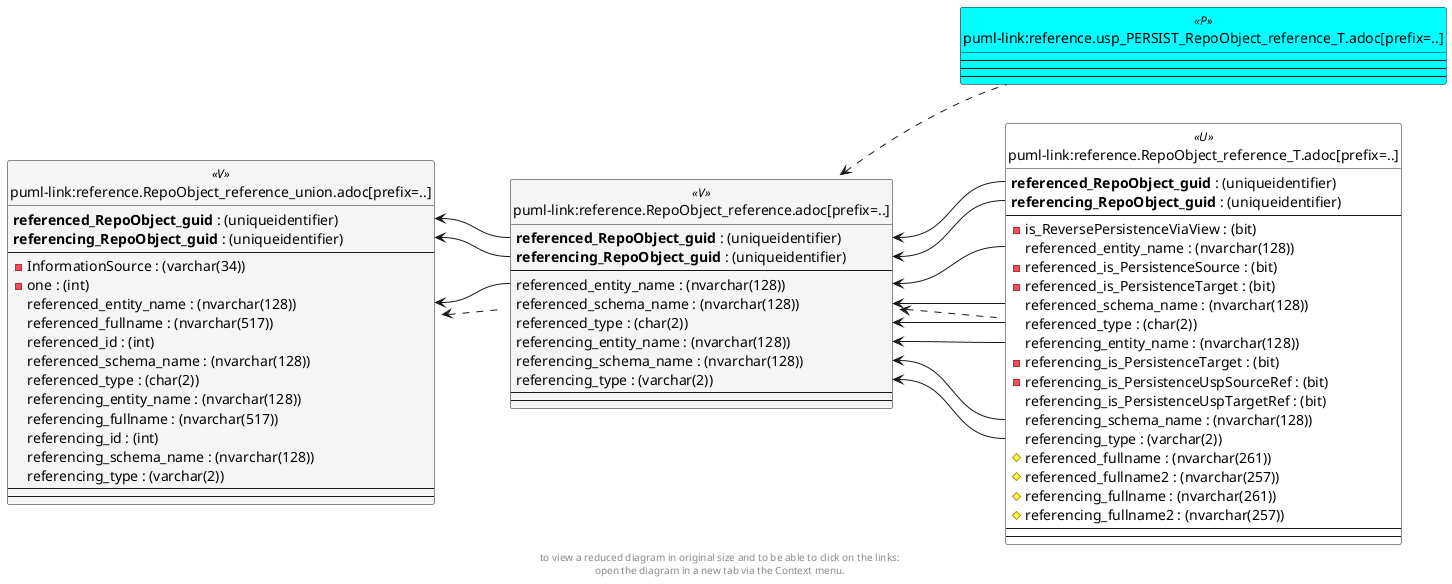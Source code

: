 @startuml
left to right direction
'top to bottom direction
hide circle
'avoide "." issues:
set namespaceSeparator none


skinparam class {
  BackgroundColor White
  BackgroundColor<<FN>> Yellow
  BackgroundColor<<FS>> Yellow
  BackgroundColor<<FT>> LightGray
  BackgroundColor<<IF>> Yellow
  BackgroundColor<<IS>> Yellow
  BackgroundColor<<P>> Aqua
  BackgroundColor<<PC>> Aqua
  BackgroundColor<<SN>> Yellow
  BackgroundColor<<SO>> SlateBlue
  BackgroundColor<<TF>> LightGray
  BackgroundColor<<TR>> Tomato
  BackgroundColor<<U>> White
  BackgroundColor<<V>> WhiteSmoke
  BackgroundColor<<X>> Aqua
}


entity "puml-link:reference.RepoObject_reference.adoc[prefix=..]" as reference.RepoObject_reference << V >> {
  **referenced_RepoObject_guid** : (uniqueidentifier)
  **referencing_RepoObject_guid** : (uniqueidentifier)
  --
  referenced_entity_name : (nvarchar(128))
  referenced_schema_name : (nvarchar(128))
  referenced_type : (char(2))
  referencing_entity_name : (nvarchar(128))
  referencing_schema_name : (nvarchar(128))
  referencing_type : (varchar(2))
  --
  --
}

entity "puml-link:reference.RepoObject_reference_T.adoc[prefix=..]" as reference.RepoObject_reference_T << U >> {
  **referenced_RepoObject_guid** : (uniqueidentifier)
  **referencing_RepoObject_guid** : (uniqueidentifier)
  --
  - is_ReversePersistenceViaView : (bit)
  referenced_entity_name : (nvarchar(128))
  - referenced_is_PersistenceSource : (bit)
  - referenced_is_PersistenceTarget : (bit)
  referenced_schema_name : (nvarchar(128))
  referenced_type : (char(2))
  referencing_entity_name : (nvarchar(128))
  - referencing_is_PersistenceTarget : (bit)
  - referencing_is_PersistenceUspSourceRef : (bit)
  referencing_is_PersistenceUspTargetRef : (bit)
  referencing_schema_name : (nvarchar(128))
  referencing_type : (varchar(2))
  # referenced_fullname : (nvarchar(261))
  # referenced_fullname2 : (nvarchar(257))
  # referencing_fullname : (nvarchar(261))
  # referencing_fullname2 : (nvarchar(257))
  --
  --
}

entity "puml-link:reference.RepoObject_reference_union.adoc[prefix=..]" as reference.RepoObject_reference_union << V >> {
  **referenced_RepoObject_guid** : (uniqueidentifier)
  **referencing_RepoObject_guid** : (uniqueidentifier)
  --
  - InformationSource : (varchar(34))
  - one : (int)
  referenced_entity_name : (nvarchar(128))
  referenced_fullname : (nvarchar(517))
  referenced_id : (int)
  referenced_schema_name : (nvarchar(128))
  referenced_type : (char(2))
  referencing_entity_name : (nvarchar(128))
  referencing_fullname : (nvarchar(517))
  referencing_id : (int)
  referencing_schema_name : (nvarchar(128))
  referencing_type : (varchar(2))
  --
  --
}

entity "puml-link:reference.usp_PERSIST_RepoObject_reference_T.adoc[prefix=..]" as reference.usp_PERSIST_RepoObject_reference_T << P >> {
  --
  --
  --
}

reference.RepoObject_reference <.. reference.RepoObject_reference_T
reference.RepoObject_reference <.. reference.usp_PERSIST_RepoObject_reference_T
reference.RepoObject_reference_union <.. reference.RepoObject_reference
reference.RepoObject_reference::referenced_entity_name <-- reference.RepoObject_reference_T::referenced_entity_name
reference.RepoObject_reference::referenced_RepoObject_guid <-- reference.RepoObject_reference_T::referenced_RepoObject_guid
reference.RepoObject_reference::referenced_schema_name <-- reference.RepoObject_reference_T::referenced_schema_name
reference.RepoObject_reference::referenced_type <-- reference.RepoObject_reference_T::referenced_type
reference.RepoObject_reference::referencing_entity_name <-- reference.RepoObject_reference_T::referencing_entity_name
reference.RepoObject_reference::referencing_RepoObject_guid <-- reference.RepoObject_reference_T::referencing_RepoObject_guid
reference.RepoObject_reference::referencing_schema_name <-- reference.RepoObject_reference_T::referencing_schema_name
reference.RepoObject_reference::referencing_type <-- reference.RepoObject_reference_T::referencing_type
reference.RepoObject_reference_union::referenced_entity_name <-- reference.RepoObject_reference::referenced_entity_name
reference.RepoObject_reference_union::referenced_RepoObject_guid <-- reference.RepoObject_reference::referenced_RepoObject_guid
reference.RepoObject_reference_union::referencing_RepoObject_guid <-- reference.RepoObject_reference::referencing_RepoObject_guid
footer
to view a reduced diagram in original size and to be able to click on the links:
open the diagram in a new tab via the Context menu.
end footer

@enduml

